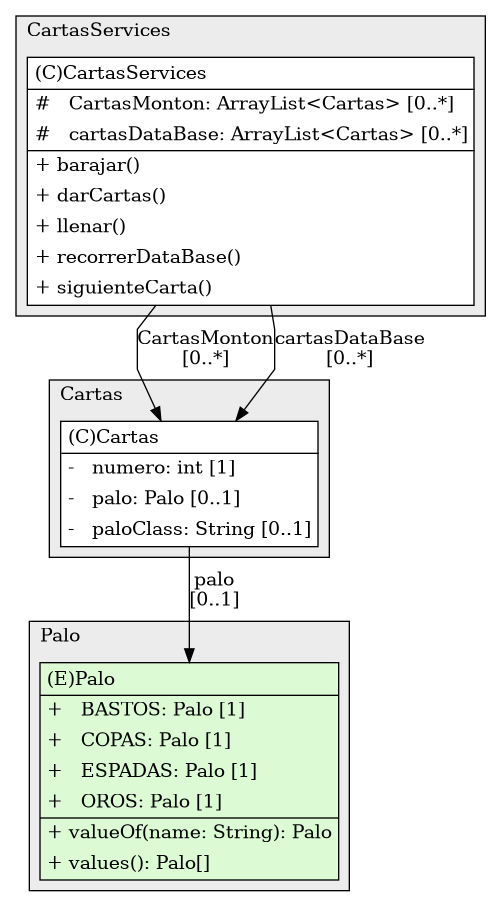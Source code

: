 @startuml

/' diagram meta data start
config=StructureConfiguration;
{
  "projectClassification": {
    "searchMode": "OpenProject", // OpenProject, AllProjects
    "includedProjects": "",
    "pathEndKeywords": "*.impl",
    "isClientPath": "",
    "isClientName": "",
    "isTestPath": "",
    "isTestName": "",
    "isMappingPath": "",
    "isMappingName": "",
    "isDataAccessPath": "",
    "isDataAccessName": "",
    "isDataStructurePath": "",
    "isDataStructureName": "",
    "isInterfaceStructuresPath": "",
    "isInterfaceStructuresName": "",
    "isEntryPointPath": "",
    "isEntryPointName": "",
    "treatFinalFieldsAsMandatory": false
  },
  "graphRestriction": {
    "classPackageExcludeFilter": "",
    "classPackageIncludeFilter": "",
    "classNameExcludeFilter": "",
    "classNameIncludeFilter": "",
    "methodNameExcludeFilter": "",
    "methodNameIncludeFilter": "",
    "removeByInheritance": "", // inheritance/annotation based filtering is done in a second step
    "removeByAnnotation": "",
    "removeByClassPackage": "", // cleanup the graph after inheritance/annotation based filtering is done
    "removeByClassName": "",
    "cutMappings": false,
    "cutEnum": true,
    "cutTests": true,
    "cutClient": true,
    "cutDataAccess": false,
    "cutInterfaceStructures": false,
    "cutDataStructures": false,
    "cutGetterAndSetter": true,
    "cutConstructors": true
  },
  "graphTraversal": {
    "forwardDepth": 6,
    "backwardDepth": 6,
    "classPackageExcludeFilter": "",
    "classPackageIncludeFilter": "",
    "classNameExcludeFilter": "",
    "classNameIncludeFilter": "",
    "methodNameExcludeFilter": "",
    "methodNameIncludeFilter": "",
    "hideMappings": false,
    "hideDataStructures": false,
    "hidePrivateMethods": true,
    "hideInterfaceCalls": true, // indirection: implementation -> interface (is hidden) -> implementation
    "onlyShowApplicationEntryPoints": false, // root node is included
    "useMethodCallsForStructureDiagram": "ForwardOnly" // ForwardOnly, BothDirections, No
  },
  "details": {
    "aggregation": "GroupByClass", // ByClass, GroupByClass, None
    "showClassGenericTypes": true,
    "showMethods": true,
    "showMethodParameterNames": true,
    "showMethodParameterTypes": true,
    "showMethodReturnType": true,
    "showPackageLevels": 2,
    "showDetailedClassStructure": true
  },
  "rootClass": "Palo.Palo",
  "extensionCallbackMethod": "" // qualified.class.name#methodName - signature: public static String method(String)
}
diagram meta data end '/



digraph g {
    rankdir="TB"
    splines=polyline
    

'nodes 
subgraph cluster_2011245426 { 
   	label=Cartas
	labeljust=l
	fillcolor="#ececec"
	style=filled
   
   Cartas2011245426[
	label=<<TABLE BORDER="1" CELLBORDER="0" CELLPADDING="4" CELLSPACING="0">
<TR><TD ALIGN="LEFT" >(C)Cartas</TD></TR>
<HR/>
<TR><TD ALIGN="LEFT" >-   numero: int [1]</TD></TR>
<TR><TD ALIGN="LEFT" >-   palo: Palo [0..1]</TD></TR>
<TR><TD ALIGN="LEFT" >-   paloClass: String [0..1]</TD></TR>
</TABLE>>
	style=filled
	margin=0
	shape=plaintext
	fillcolor="#FFFFFF"
];
} 

subgraph cluster_2479956 { 
   	label=Palo
	labeljust=l
	fillcolor="#ececec"
	style=filled
   
   Palo2479956[
	label=<<TABLE BORDER="1" CELLBORDER="0" CELLPADDING="4" CELLSPACING="0">
<TR><TD ALIGN="LEFT" >(E)Palo</TD></TR>
<HR/>
<TR><TD ALIGN="LEFT" >+   BASTOS: Palo [1]</TD></TR>
<TR><TD ALIGN="LEFT" >+   COPAS: Palo [1]</TD></TR>
<TR><TD ALIGN="LEFT" >+   ESPADAS: Palo [1]</TD></TR>
<TR><TD ALIGN="LEFT" >+   OROS: Palo [1]</TD></TR>
<HR/>
<TR><TD ALIGN="LEFT" >+ valueOf(name: String): Palo</TD></TR>
<TR><TD ALIGN="LEFT" >+ values(): Palo[]</TD></TR>
</TABLE>>
	style=filled
	margin=0
	shape=plaintext
	fillcolor="#DCFBD5"
];
} 

subgraph cluster_502329872 { 
   	label=CartasServices
	labeljust=l
	fillcolor="#ececec"
	style=filled
   
   CartasServices502329872[
	label=<<TABLE BORDER="1" CELLBORDER="0" CELLPADDING="4" CELLSPACING="0">
<TR><TD ALIGN="LEFT" >(C)CartasServices</TD></TR>
<HR/>
<TR><TD ALIGN="LEFT" >#   CartasMonton: ArrayList&lt;Cartas&gt; [0..*]</TD></TR>
<TR><TD ALIGN="LEFT" >#   cartasDataBase: ArrayList&lt;Cartas&gt; [0..*]</TD></TR>
<HR/>
<TR><TD ALIGN="LEFT" >+ barajar()</TD></TR>
<TR><TD ALIGN="LEFT" >+ darCartas()</TD></TR>
<TR><TD ALIGN="LEFT" >+ llenar()</TD></TR>
<TR><TD ALIGN="LEFT" >+ recorrerDataBase()</TD></TR>
<TR><TD ALIGN="LEFT" >+ siguienteCarta()</TD></TR>
</TABLE>>
	style=filled
	margin=0
	shape=plaintext
	fillcolor="#FFFFFF"
];
} 

'edges    
Cartas2011245426 -> Palo2479956[label="palo
[0..1]"];
CartasServices502329872 -> Cartas2011245426[label="CartasMonton
[0..*]"];
CartasServices502329872 -> Cartas2011245426[label="cartasDataBase
[0..*]"];
    
}
@enduml